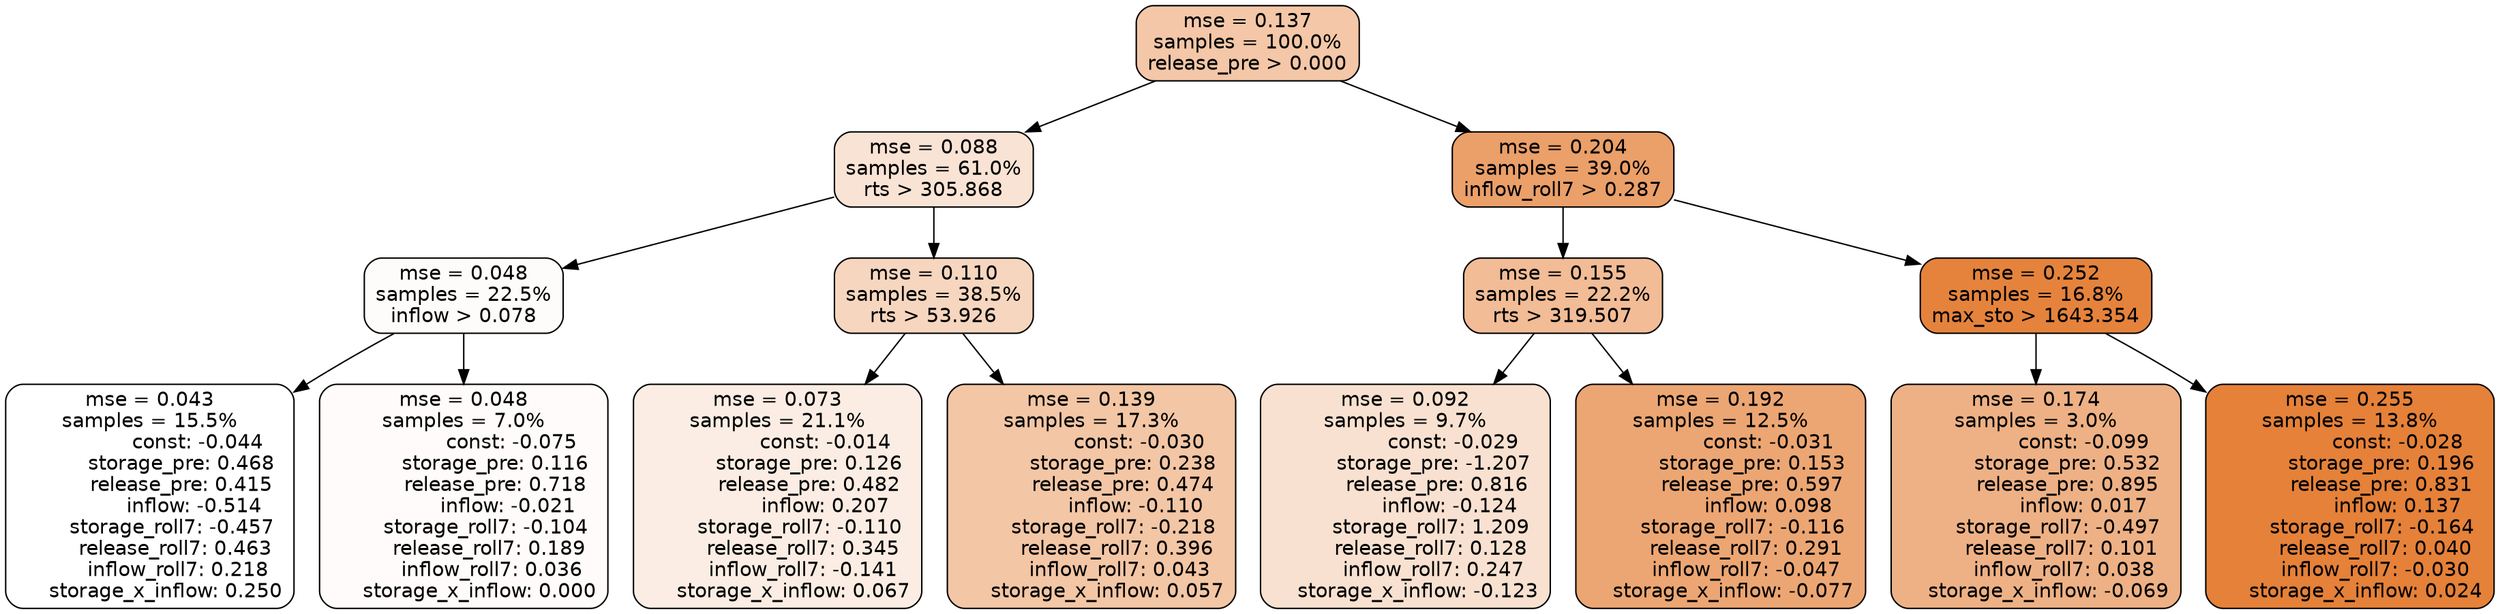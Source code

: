 digraph tree {
node [shape=rectangle, style="filled, rounded", color="black", fontname=helvetica] ;
edge [fontname=helvetica] ;
	"0" [label="mse = 0.137
samples = 100.0%
release_pre > 0.000", fillcolor="#f3c7a7"]
	"1" [label="mse = 0.088
samples = 61.0%
rts > 305.868", fillcolor="#f9e3d4"]
	"8" [label="mse = 0.204
samples = 39.0%
inflow_roll7 > 0.287", fillcolor="#eb9f69"]
	"5" [label="mse = 0.048
samples = 22.5%
inflow > 0.078", fillcolor="#fefcfa"]
	"2" [label="mse = 0.110
samples = 38.5%
rts > 53.926", fillcolor="#f6d6bf"]
	"9" [label="mse = 0.155
samples = 22.2%
rts > 319.507", fillcolor="#f1bc96"]
	"12" [label="mse = 0.252
samples = 16.8%
max_sto > 1643.354", fillcolor="#e5833c"]
	"6" [label="mse = 0.043
samples = 15.5%
               const: -0.044
          storage_pre: 0.468
          release_pre: 0.415
              inflow: -0.514
       storage_roll7: -0.457
        release_roll7: 0.463
         inflow_roll7: 0.218
     storage_x_inflow: 0.250", fillcolor="#ffffff"]
	"7" [label="mse = 0.048
samples = 7.0%
               const: -0.075
          storage_pre: 0.116
          release_pre: 0.718
              inflow: -0.021
       storage_roll7: -0.104
        release_roll7: 0.189
         inflow_roll7: 0.036
     storage_x_inflow: 0.000", fillcolor="#fefbfa"]
	"3" [label="mse = 0.073
samples = 21.1%
               const: -0.014
          storage_pre: 0.126
          release_pre: 0.482
               inflow: 0.207
       storage_roll7: -0.110
        release_roll7: 0.345
        inflow_roll7: -0.141
     storage_x_inflow: 0.067", fillcolor="#fbede3"]
	"4" [label="mse = 0.139
samples = 17.3%
               const: -0.030
          storage_pre: 0.238
          release_pre: 0.474
              inflow: -0.110
       storage_roll7: -0.218
        release_roll7: 0.396
         inflow_roll7: 0.043
     storage_x_inflow: 0.057", fillcolor="#f3c6a5"]
	"11" [label="mse = 0.092
samples = 9.7%
               const: -0.029
         storage_pre: -1.207
          release_pre: 0.816
              inflow: -0.124
        storage_roll7: 1.209
        release_roll7: 0.128
         inflow_roll7: 0.247
    storage_x_inflow: -0.123", fillcolor="#f8e1d0"]
	"10" [label="mse = 0.192
samples = 12.5%
               const: -0.031
          storage_pre: 0.153
          release_pre: 0.597
               inflow: 0.098
       storage_roll7: -0.116
        release_roll7: 0.291
        inflow_roll7: -0.047
    storage_x_inflow: -0.077", fillcolor="#eca673"]
	"14" [label="mse = 0.174
samples = 3.0%
               const: -0.099
          storage_pre: 0.532
          release_pre: 0.895
               inflow: 0.017
       storage_roll7: -0.497
        release_roll7: 0.101
         inflow_roll7: 0.038
    storage_x_inflow: -0.069", fillcolor="#eeb185"]
	"13" [label="mse = 0.255
samples = 13.8%
               const: -0.028
          storage_pre: 0.196
          release_pre: 0.831
               inflow: 0.137
       storage_roll7: -0.164
        release_roll7: 0.040
        inflow_roll7: -0.030
     storage_x_inflow: 0.024", fillcolor="#e58139"]

	"0" -> "1"
	"0" -> "8"
	"1" -> "2"
	"1" -> "5"
	"8" -> "9"
	"8" -> "12"
	"5" -> "6"
	"5" -> "7"
	"2" -> "3"
	"2" -> "4"
	"9" -> "10"
	"9" -> "11"
	"12" -> "13"
	"12" -> "14"
}